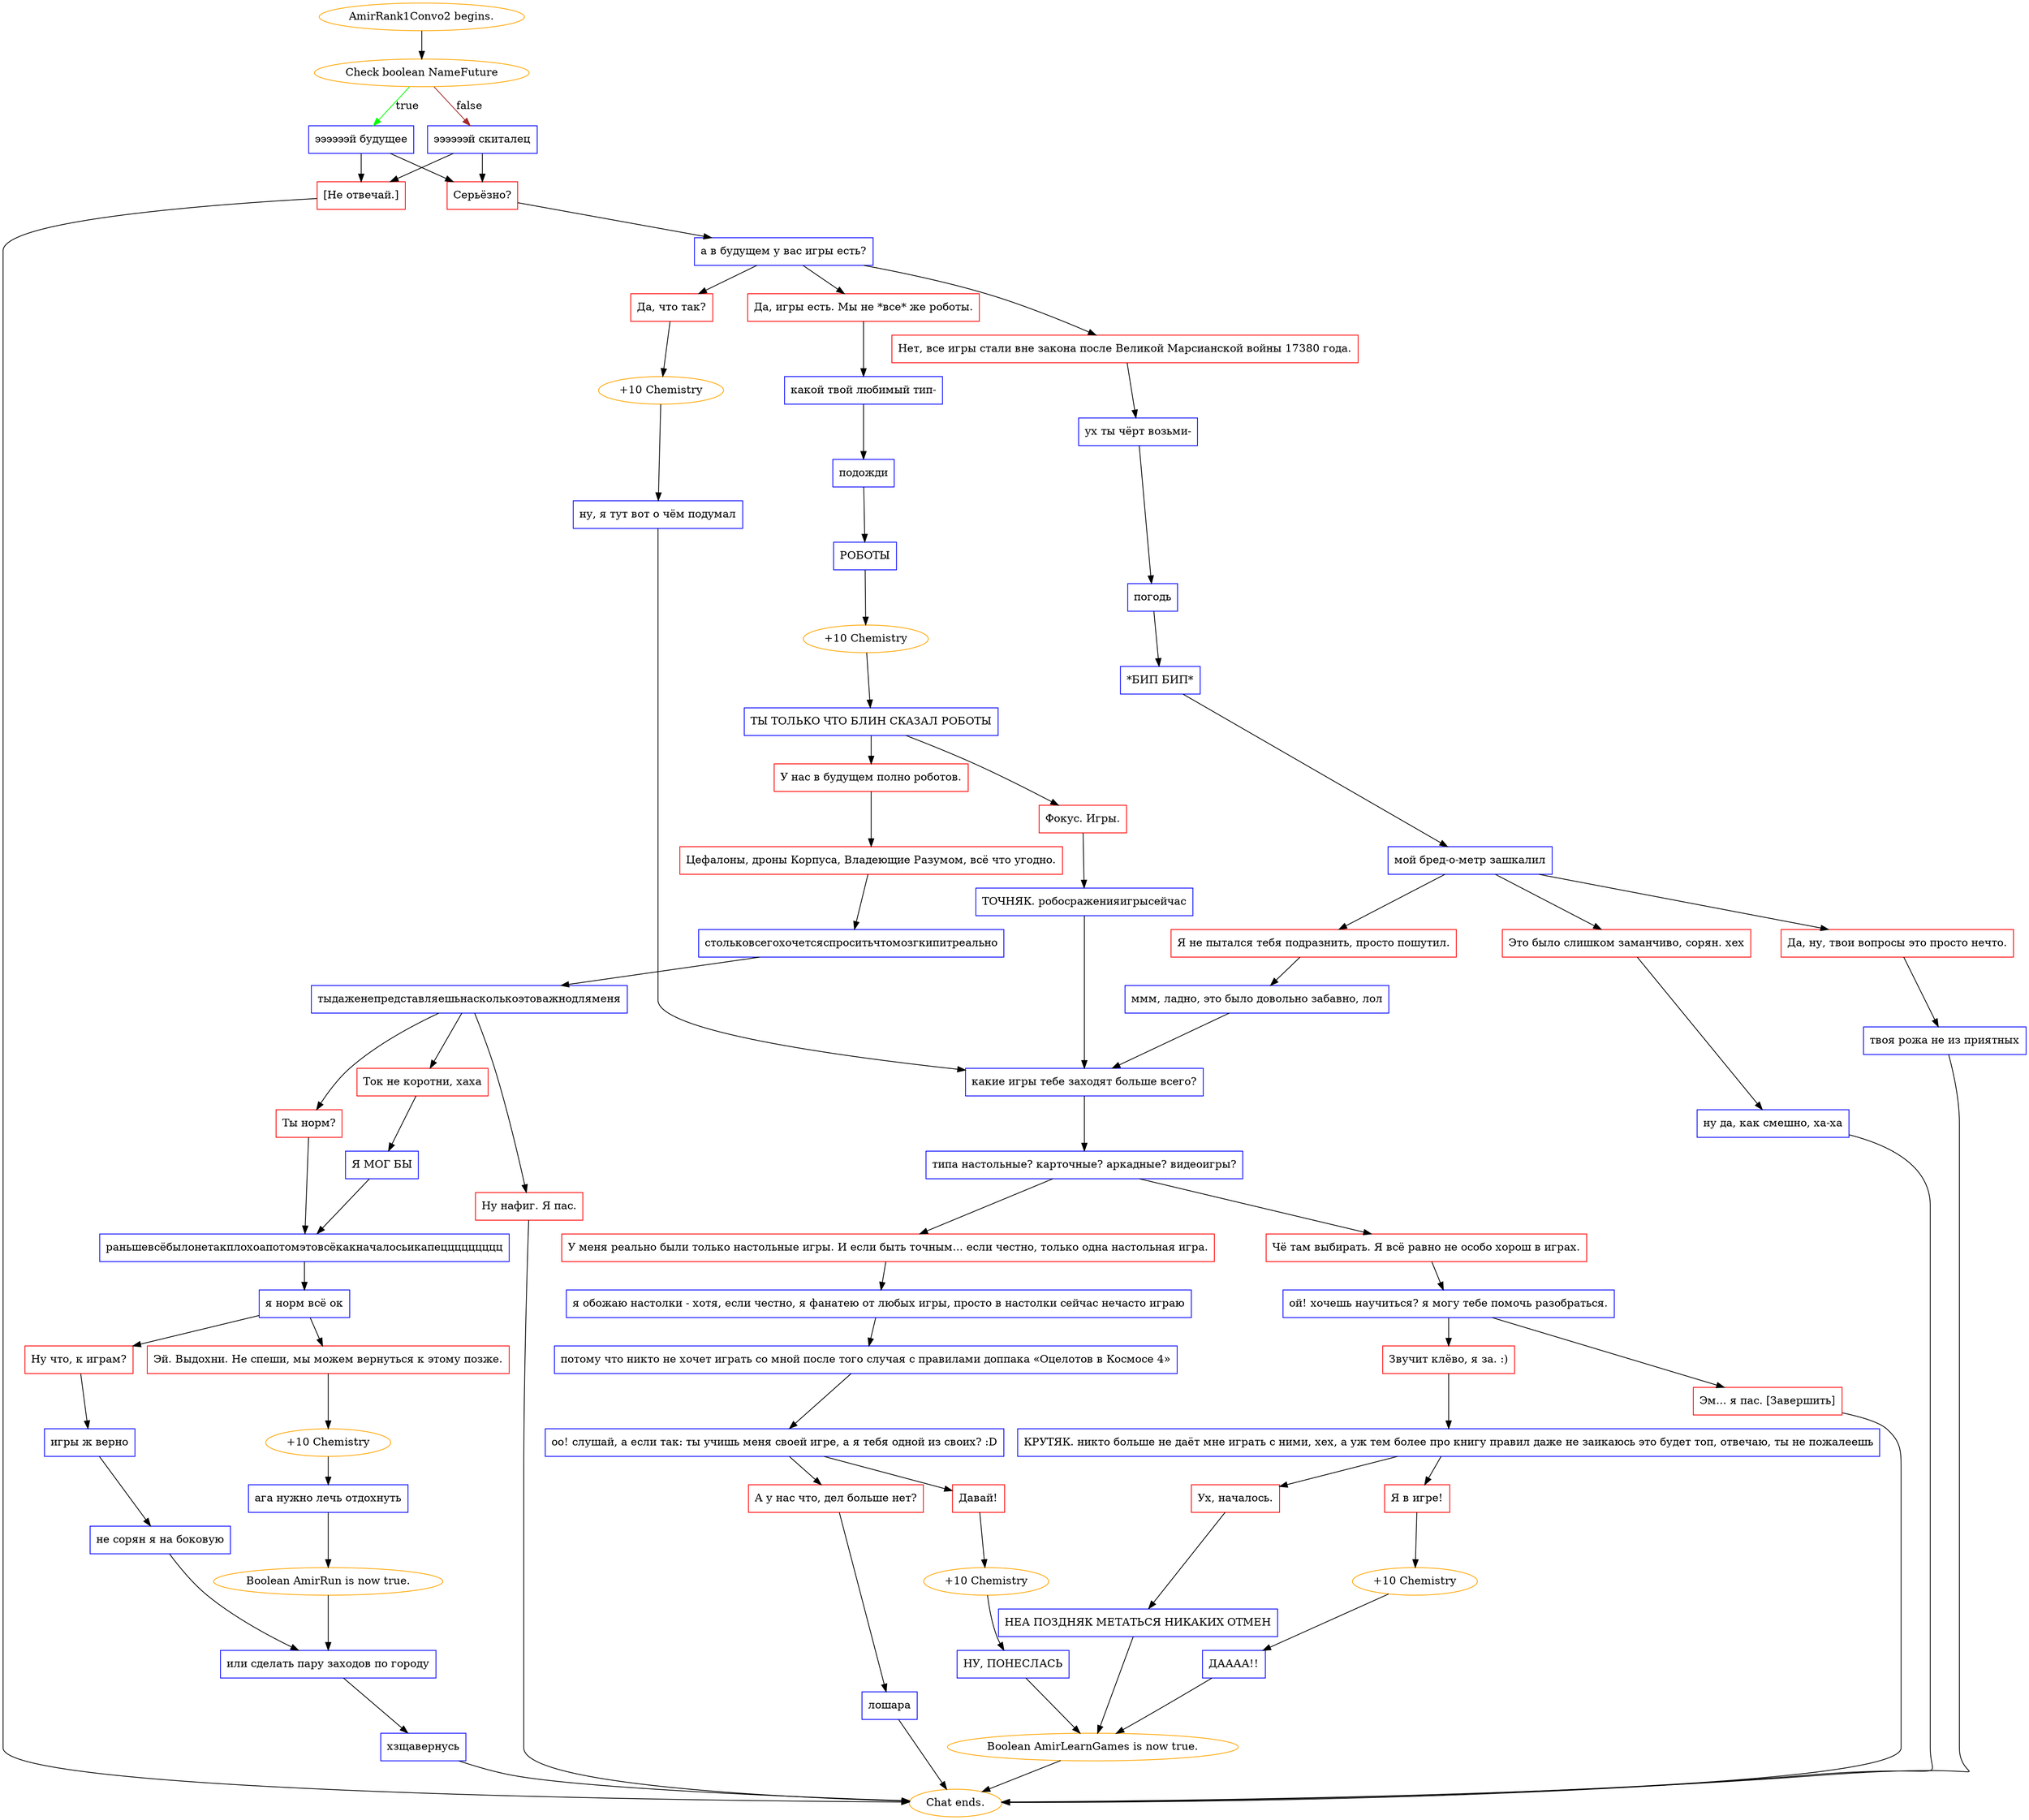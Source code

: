 digraph {
	"AmirRank1Convo2 begins." [color=orange];
		"AmirRank1Convo2 begins." -> j860260689;
	j860260689 [label="Check boolean NameFuture",color=orange];
		j860260689 -> j2930878110 [label=true,color=green];
		j860260689 -> j3469504709 [label=false,color=brown];
	j2930878110 [label="ээээээй будущее",shape=box,color=blue];
		j2930878110 -> j321247245;
		j2930878110 -> j3072590166;
	j3469504709 [label="ээээээй скиталец",shape=box,color=blue];
		j3469504709 -> j321247245;
		j3469504709 -> j3072590166;
	j321247245 [label="Серьёзно?",shape=box,color=red];
		j321247245 -> j1645159856;
	j3072590166 [label="[Не отвечай.]",shape=box,color=red];
		j3072590166 -> "Chat ends.";
	j1645159856 [label="а в будущем у вас игры есть?",shape=box,color=blue];
		j1645159856 -> j4250385228;
		j1645159856 -> j2011288529;
		j1645159856 -> j2856091799;
	"Chat ends." [color=orange];
	j4250385228 [label="Нет, все игры стали вне закона после Великой Марсианской войны 17380 года.",shape=box,color=red];
		j4250385228 -> j59560695;
	j2011288529 [label="Да, что так?",shape=box,color=red];
		j2011288529 -> j1052318804;
	j2856091799 [label="Да, игры есть. Мы не *все* же роботы.",shape=box,color=red];
		j2856091799 -> j1516522918;
	j59560695 [label="ух ты чёрт возьми-",shape=box,color=blue];
		j59560695 -> j1053400108;
	j1052318804 [label="+10 Chemistry",color=orange];
		j1052318804 -> j1857646368;
	j1516522918 [label="какой твой любимый тип-",shape=box,color=blue];
		j1516522918 -> j1112795396;
	j1053400108 [label="погодь",shape=box,color=blue];
		j1053400108 -> j766747766;
	j1857646368 [label="ну, я тут вот о чём подумал",shape=box,color=blue];
		j1857646368 -> j1769358705;
	j1112795396 [label="подожди",shape=box,color=blue];
		j1112795396 -> j630333366;
	j766747766 [label="*БИП БИП*",shape=box,color=blue];
		j766747766 -> j3938408717;
	j1769358705 [label="какие игры тебе заходят больше всего?",shape=box,color=blue];
		j1769358705 -> j1395760849;
	j630333366 [label="РОБОТЫ",shape=box,color=blue];
		j630333366 -> j189673809;
	j3938408717 [label="мой бред-о-метр зашкалил",shape=box,color=blue];
		j3938408717 -> j946426757;
		j3938408717 -> j340287153;
		j3938408717 -> j3415183271;
	j1395760849 [label="типа настольные? карточные? аркадные? видеоигры?",shape=box,color=blue];
		j1395760849 -> j1859791285;
		j1395760849 -> j51911961;
	j189673809 [label="+10 Chemistry",color=orange];
		j189673809 -> j1897895110;
	j946426757 [label="Да, ну, твои вопросы это просто нечто.",shape=box,color=red];
		j946426757 -> j1339973587;
	j340287153 [label="Это было слишком заманчиво, сорян. хех",shape=box,color=red];
		j340287153 -> j1255453674;
	j3415183271 [label="Я не пытался тебя подразнить, просто пошутил.",shape=box,color=red];
		j3415183271 -> j365092313;
	j1859791285 [label="У меня реально были только настольные игры. И если быть точным... если честно, только одна настольная игра.",shape=box,color=red];
		j1859791285 -> j552570432;
	j51911961 [label="Чё там выбирать. Я всё равно не особо хорош в играх.",shape=box,color=red];
		j51911961 -> j2918190909;
	j1897895110 [label="ТЫ ТОЛЬКО ЧТО БЛИН СКАЗАЛ РОБОТЫ",shape=box,color=blue];
		j1897895110 -> j1917770425;
		j1897895110 -> j3595424903;
	j1339973587 [label="твоя рожа не из приятных",shape=box,color=blue];
		j1339973587 -> "Chat ends.";
	j1255453674 [label="ну да, как смешно, ха-ха",shape=box,color=blue];
		j1255453674 -> "Chat ends.";
	j365092313 [label="ммм, ладно, это было довольно забавно, лол",shape=box,color=blue];
		j365092313 -> j1769358705;
	j552570432 [label="я обожаю настолки - хотя, если честно, я фанатею от любых игры, просто в настолки сейчас нечасто играю",shape=box,color=blue];
		j552570432 -> j3424567016;
	j2918190909 [label="ой! хочешь научиться? я могу тебе помочь разобраться.",shape=box,color=blue];
		j2918190909 -> j4038619464;
		j2918190909 -> j3448315393;
	j1917770425 [label="Фокус. Игры.",shape=box,color=red];
		j1917770425 -> j1854848005;
	j3595424903 [label="У нас в будущем полно роботов.",shape=box,color=red];
		j3595424903 -> j3904059526;
	j3424567016 [label="потому что никто не хочет играть со мной после того случая с правилами доппака «Оцелотов в Космосе 4»",shape=box,color=blue];
		j3424567016 -> j2509239478;
	j4038619464 [label="Звучит клёво, я за. :)",shape=box,color=red];
		j4038619464 -> j42034825;
	j3448315393 [label="Эм... я пас. [Завершить]",shape=box,color=red];
		j3448315393 -> "Chat ends.";
	j1854848005 [label="ТОЧНЯК. робосраженияигрысейчас",shape=box,color=blue];
		j1854848005 -> j1769358705;
	j3904059526 [label="Цефалоны, дроны Корпуса, Владеющие Разумом, всё что угодно.",shape=box,color=red];
		j3904059526 -> j1998318676;
	j2509239478 [label="оо! слушай, а если так: ты учишь меня своей игре, а я тебя одной из своих? :D",shape=box,color=blue];
		j2509239478 -> j2115302171;
		j2509239478 -> j1266580074;
	j42034825 [label="КРУТЯК. никто больше не даёт мне играть с ними, хех, а уж тем более про книгу правил даже не заикаюсь это будет топ, отвечаю, ты не пожалеешь",shape=box,color=blue];
		j42034825 -> j2695844193;
		j42034825 -> j4279893086;
	j1998318676 [label="стольковсегохочетсяспроситьчтомозгкипитреально",shape=box,color=blue];
		j1998318676 -> j877603892;
	j2115302171 [label="Давай!",shape=box,color=red];
		j2115302171 -> j3227784708;
	j1266580074 [label="А у нас что, дел больше нет?",shape=box,color=red];
		j1266580074 -> j438536465;
	j2695844193 [label="Ух, началось.",shape=box,color=red];
		j2695844193 -> j2257931331;
	j4279893086 [label="Я в игре!",shape=box,color=red];
		j4279893086 -> j3380134126;
	j877603892 [label="тыдаженепредставляешьнасколькоэтоважнодляменя",shape=box,color=blue];
		j877603892 -> j3393839678;
		j877603892 -> j949583103;
		j877603892 -> j2548526391;
	j3227784708 [label="+10 Chemistry",color=orange];
		j3227784708 -> j981020359;
	j438536465 [label="лошара",shape=box,color=blue];
		j438536465 -> "Chat ends.";
	j2257931331 [label="НЕА ПОЗДНЯК МЕТАТЬСЯ НИКАКИХ ОТМЕН",shape=box,color=blue];
		j2257931331 -> j4056981588;
	j3380134126 [label="+10 Chemistry",color=orange];
		j3380134126 -> j661117026;
	j3393839678 [label="Ток не коротни, хаха",shape=box,color=red];
		j3393839678 -> j3082671917;
	j949583103 [label="Ты норм?",shape=box,color=red];
		j949583103 -> j2188820485;
	j2548526391 [label="Ну нафиг. Я пас.",shape=box,color=red];
		j2548526391 -> "Chat ends.";
	j981020359 [label="НУ, ПОНЕСЛАСЬ",shape=box,color=blue];
		j981020359 -> j4056981588;
	j4056981588 [label="Boolean AmirLearnGames is now true.",color=orange];
		j4056981588 -> "Chat ends.";
	j661117026 [label="ДАААА!!",shape=box,color=blue];
		j661117026 -> j4056981588;
	j3082671917 [label="Я МОГ БЫ",shape=box,color=blue];
		j3082671917 -> j2188820485;
	j2188820485 [label="раньшевсёбылонетакплохоапотомэтовсёкакначалосьикапеццццццццц",shape=box,color=blue];
		j2188820485 -> j1576524209;
	j1576524209 [label="я норм всё ок",shape=box,color=blue];
		j1576524209 -> j1633761406;
		j1576524209 -> j2488017480;
	j1633761406 [label="Ну что, к играм?",shape=box,color=red];
		j1633761406 -> j3107889696;
	j2488017480 [label="Эй. Выдохни. Не спеши, мы можем вернуться к этому позже.",shape=box,color=red];
		j2488017480 -> j3094494281;
	j3107889696 [label="игры ж верно",shape=box,color=blue];
		j3107889696 -> j3258485734;
	j3094494281 [label="+10 Chemistry",color=orange];
		j3094494281 -> j1438414418;
	j3258485734 [label="не сорян я на боковую",shape=box,color=blue];
		j3258485734 -> j3526105255;
	j1438414418 [label="ага нужно лечь отдохнуть",shape=box,color=blue];
		j1438414418 -> j1926479502;
	j3526105255 [label="или сделать пару заходов по городу",shape=box,color=blue];
		j3526105255 -> j490151184;
	j1926479502 [label="Boolean AmirRun is now true.",color=orange];
		j1926479502 -> j3526105255;
	j490151184 [label="хзщавернусь",shape=box,color=blue];
		j490151184 -> "Chat ends.";
}